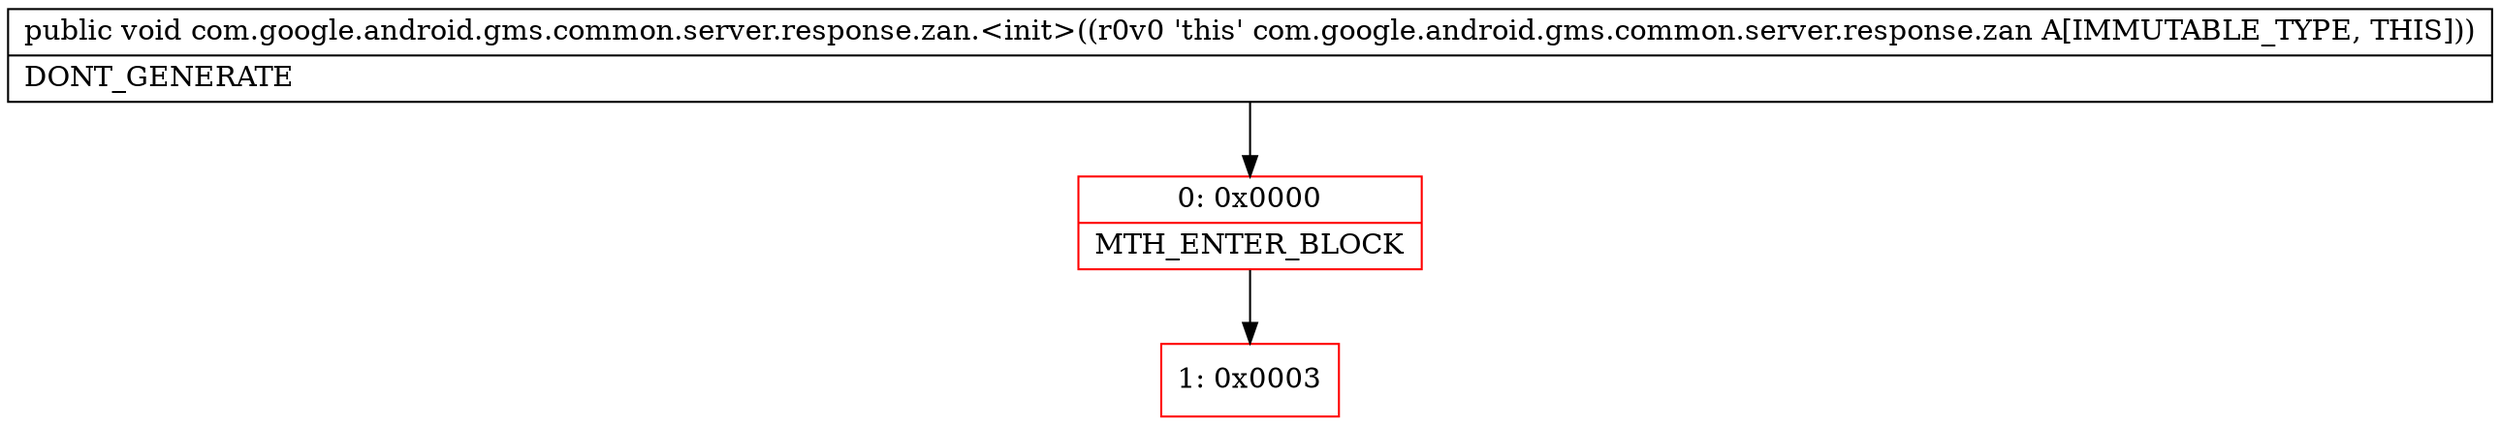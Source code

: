 digraph "CFG forcom.google.android.gms.common.server.response.zan.\<init\>()V" {
subgraph cluster_Region_1250828128 {
label = "R(0)";
node [shape=record,color=blue];
}
Node_0 [shape=record,color=red,label="{0\:\ 0x0000|MTH_ENTER_BLOCK\l}"];
Node_1 [shape=record,color=red,label="{1\:\ 0x0003}"];
MethodNode[shape=record,label="{public void com.google.android.gms.common.server.response.zan.\<init\>((r0v0 'this' com.google.android.gms.common.server.response.zan A[IMMUTABLE_TYPE, THIS]))  | DONT_GENERATE\l}"];
MethodNode -> Node_0;
Node_0 -> Node_1;
}

